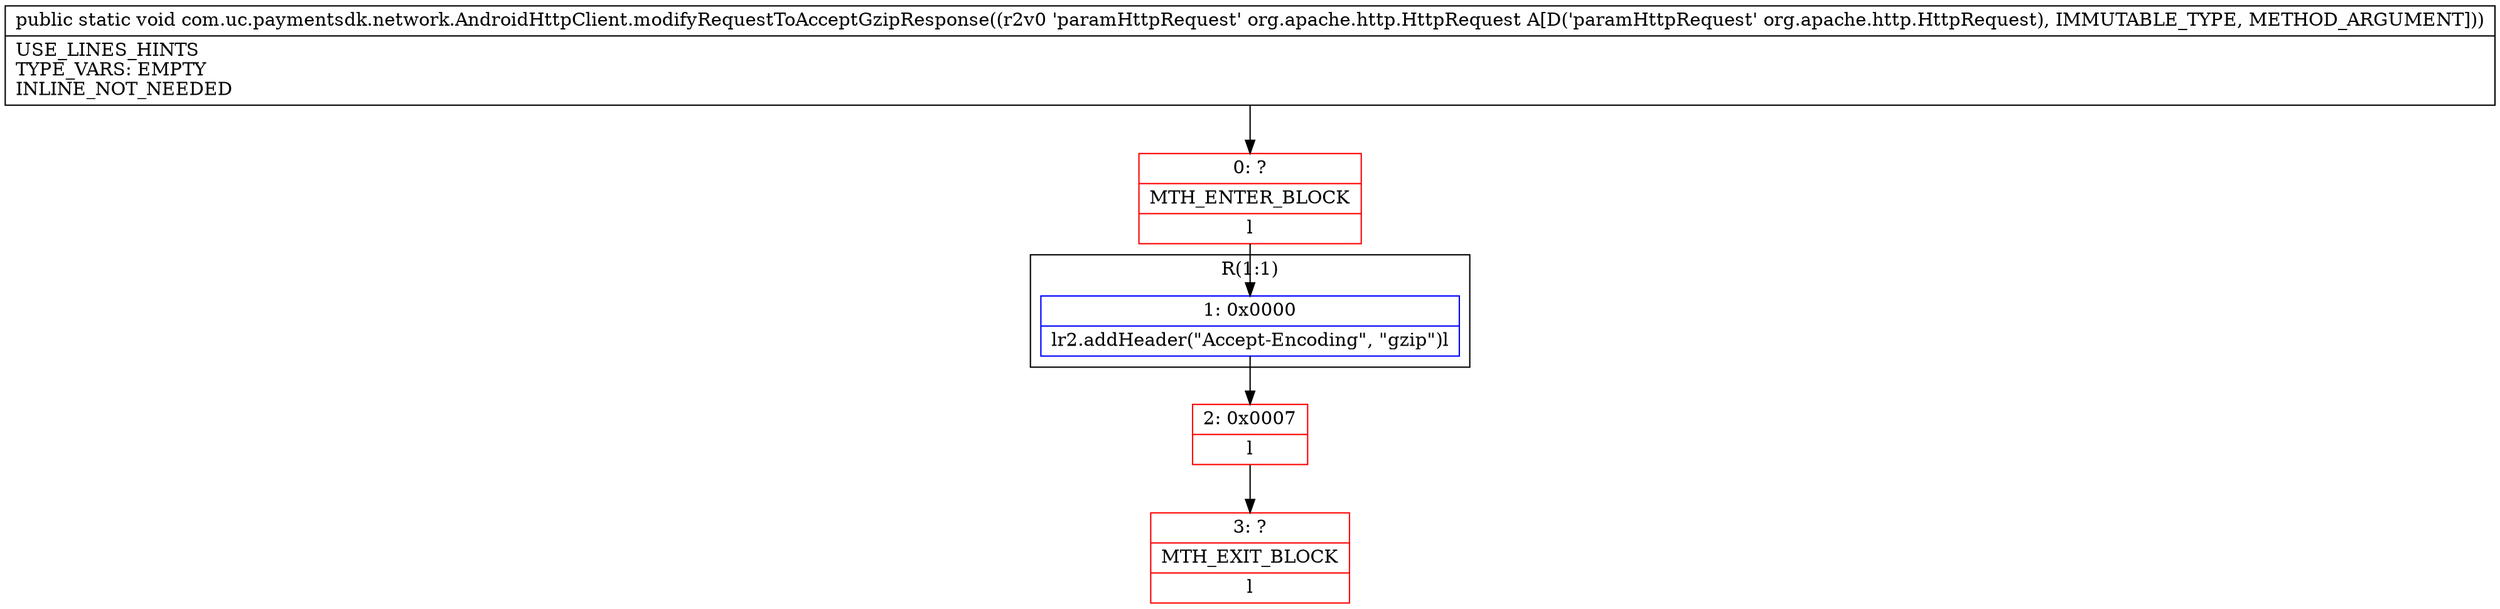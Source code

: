 digraph "CFG forcom.uc.paymentsdk.network.AndroidHttpClient.modifyRequestToAcceptGzipResponse(Lorg\/apache\/http\/HttpRequest;)V" {
subgraph cluster_Region_1517963466 {
label = "R(1:1)";
node [shape=record,color=blue];
Node_1 [shape=record,label="{1\:\ 0x0000|lr2.addHeader(\"Accept\-Encoding\", \"gzip\")l}"];
}
Node_0 [shape=record,color=red,label="{0\:\ ?|MTH_ENTER_BLOCK\l|l}"];
Node_2 [shape=record,color=red,label="{2\:\ 0x0007|l}"];
Node_3 [shape=record,color=red,label="{3\:\ ?|MTH_EXIT_BLOCK\l|l}"];
MethodNode[shape=record,label="{public static void com.uc.paymentsdk.network.AndroidHttpClient.modifyRequestToAcceptGzipResponse((r2v0 'paramHttpRequest' org.apache.http.HttpRequest A[D('paramHttpRequest' org.apache.http.HttpRequest), IMMUTABLE_TYPE, METHOD_ARGUMENT]))  | USE_LINES_HINTS\lTYPE_VARS: EMPTY\lINLINE_NOT_NEEDED\l}"];
MethodNode -> Node_0;
Node_1 -> Node_2;
Node_0 -> Node_1;
Node_2 -> Node_3;
}

